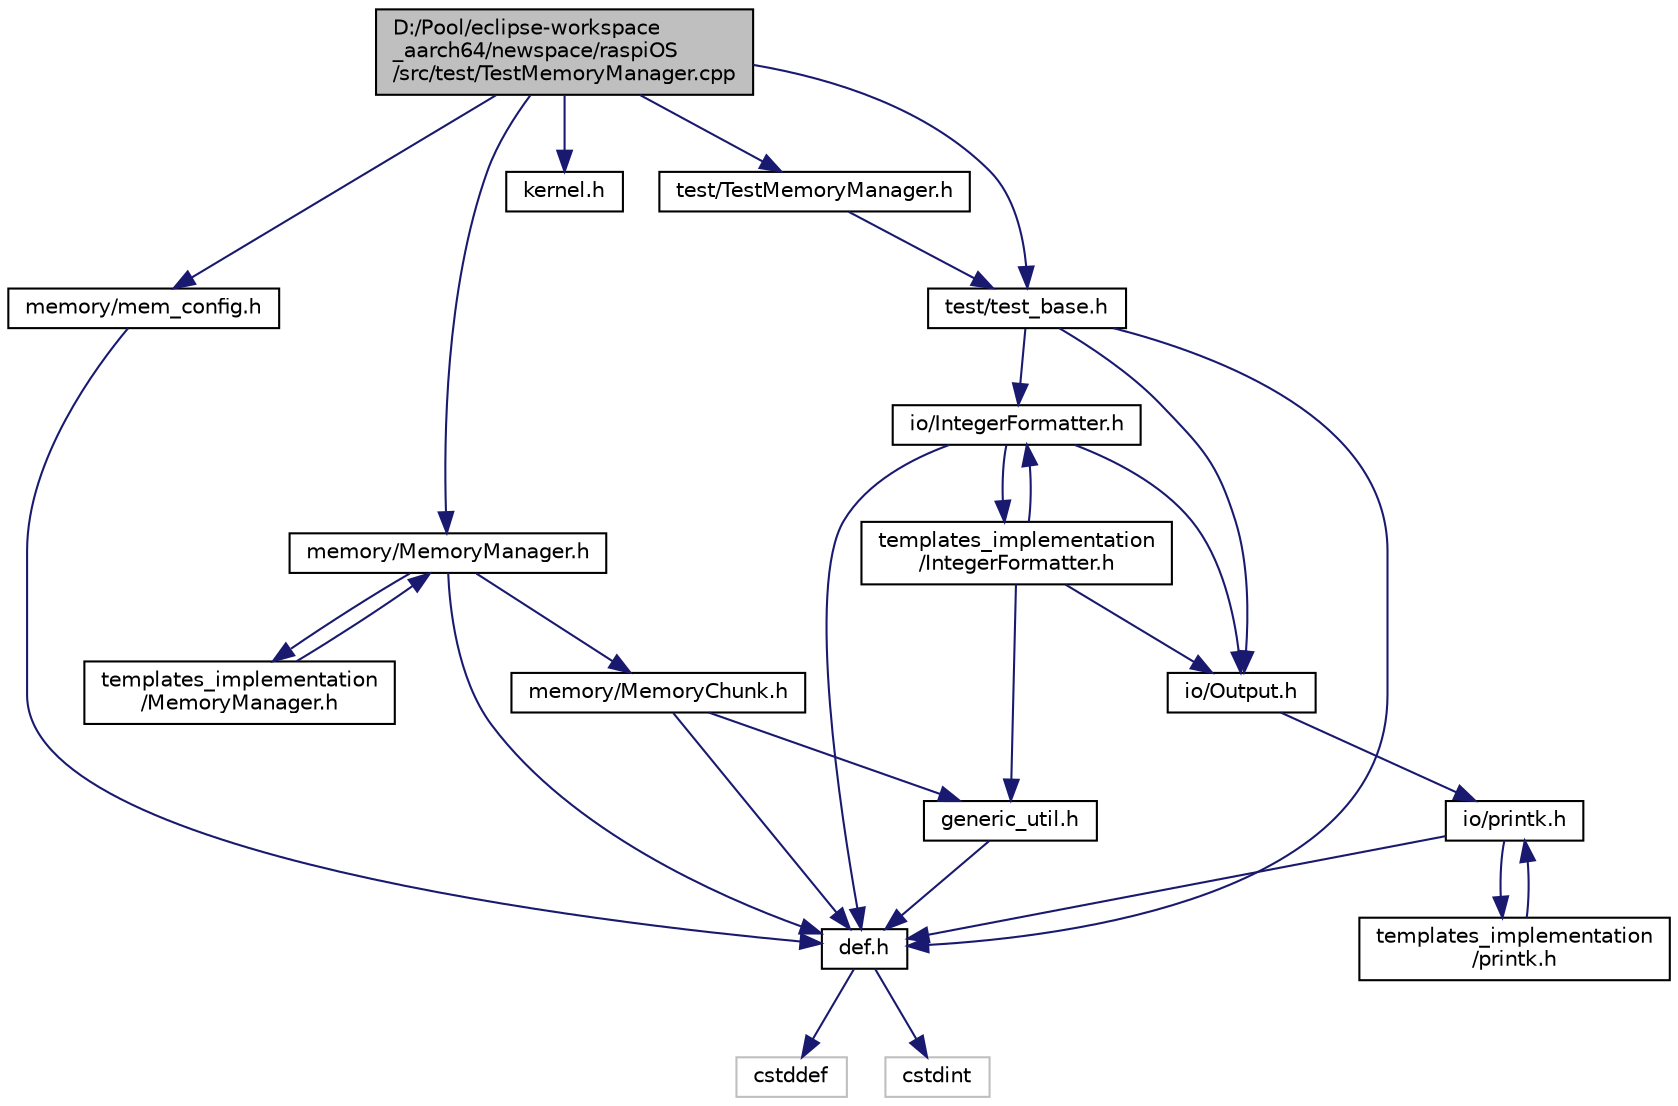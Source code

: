 digraph "D:/Pool/eclipse-workspace_aarch64/newspace/raspiOS/src/test/TestMemoryManager.cpp"
{
  edge [fontname="Helvetica",fontsize="10",labelfontname="Helvetica",labelfontsize="10"];
  node [fontname="Helvetica",fontsize="10",shape=record];
  Node4060 [label="D:/Pool/eclipse-workspace\l_aarch64/newspace/raspiOS\l/src/test/TestMemoryManager.cpp",height=0.2,width=0.4,color="black", fillcolor="grey75", style="filled", fontcolor="black"];
  Node4060 -> Node4061 [color="midnightblue",fontsize="10",style="solid",fontname="Helvetica"];
  Node4061 [label="memory/MemoryManager.h",height=0.2,width=0.4,color="black", fillcolor="white", style="filled",URL="$d6/d76/memory_2_memory_manager_8h.html"];
  Node4061 -> Node4062 [color="midnightblue",fontsize="10",style="solid",fontname="Helvetica"];
  Node4062 [label="def.h",height=0.2,width=0.4,color="black", fillcolor="white", style="filled",URL="$d4/da4/def_8h.html"];
  Node4062 -> Node4063 [color="midnightblue",fontsize="10",style="solid",fontname="Helvetica"];
  Node4063 [label="cstddef",height=0.2,width=0.4,color="grey75", fillcolor="white", style="filled"];
  Node4062 -> Node4064 [color="midnightblue",fontsize="10",style="solid",fontname="Helvetica"];
  Node4064 [label="cstdint",height=0.2,width=0.4,color="grey75", fillcolor="white", style="filled"];
  Node4061 -> Node4065 [color="midnightblue",fontsize="10",style="solid",fontname="Helvetica"];
  Node4065 [label="memory/MemoryChunk.h",height=0.2,width=0.4,color="black", fillcolor="white", style="filled",URL="$d9/df6/_memory_chunk_8h.html"];
  Node4065 -> Node4062 [color="midnightblue",fontsize="10",style="solid",fontname="Helvetica"];
  Node4065 -> Node4066 [color="midnightblue",fontsize="10",style="solid",fontname="Helvetica"];
  Node4066 [label="generic_util.h",height=0.2,width=0.4,color="black", fillcolor="white", style="filled",URL="$d6/d93/generic__util_8h.html"];
  Node4066 -> Node4062 [color="midnightblue",fontsize="10",style="solid",fontname="Helvetica"];
  Node4061 -> Node4067 [color="midnightblue",fontsize="10",style="solid",fontname="Helvetica"];
  Node4067 [label="templates_implementation\l/MemoryManager.h",height=0.2,width=0.4,color="black", fillcolor="white", style="filled",URL="$dd/d2b/templates__implementation_2_memory_manager_8h.html"];
  Node4067 -> Node4061 [color="midnightblue",fontsize="10",style="solid",fontname="Helvetica"];
  Node4060 -> Node4068 [color="midnightblue",fontsize="10",style="solid",fontname="Helvetica"];
  Node4068 [label="memory/mem_config.h",height=0.2,width=0.4,color="black", fillcolor="white", style="filled",URL="$d8/d18/mem__config_8h.html"];
  Node4068 -> Node4062 [color="midnightblue",fontsize="10",style="solid",fontname="Helvetica"];
  Node4060 -> Node4069 [color="midnightblue",fontsize="10",style="solid",fontname="Helvetica"];
  Node4069 [label="kernel.h",height=0.2,width=0.4,color="black", fillcolor="white", style="filled",URL="$d0/daa/kernel_8h.html"];
  Node4060 -> Node4070 [color="midnightblue",fontsize="10",style="solid",fontname="Helvetica"];
  Node4070 [label="test/test_base.h",height=0.2,width=0.4,color="black", fillcolor="white", style="filled",URL="$dc/d74/test__base_8h.html"];
  Node4070 -> Node4062 [color="midnightblue",fontsize="10",style="solid",fontname="Helvetica"];
  Node4070 -> Node4071 [color="midnightblue",fontsize="10",style="solid",fontname="Helvetica"];
  Node4071 [label="io/Output.h",height=0.2,width=0.4,color="black", fillcolor="white", style="filled",URL="$d6/d77/_output_8h.html"];
  Node4071 -> Node4072 [color="midnightblue",fontsize="10",style="solid",fontname="Helvetica"];
  Node4072 [label="io/printk.h",height=0.2,width=0.4,color="black", fillcolor="white", style="filled",URL="$dd/d17/io_2printk_8h.html"];
  Node4072 -> Node4062 [color="midnightblue",fontsize="10",style="solid",fontname="Helvetica"];
  Node4072 -> Node4073 [color="midnightblue",fontsize="10",style="solid",fontname="Helvetica"];
  Node4073 [label="templates_implementation\l/printk.h",height=0.2,width=0.4,color="black", fillcolor="white", style="filled",URL="$d7/d95/templates__implementation_2printk_8h.html"];
  Node4073 -> Node4072 [color="midnightblue",fontsize="10",style="solid",fontname="Helvetica"];
  Node4070 -> Node4074 [color="midnightblue",fontsize="10",style="solid",fontname="Helvetica"];
  Node4074 [label="io/IntegerFormatter.h",height=0.2,width=0.4,color="black", fillcolor="white", style="filled",URL="$d5/d7b/io_2_integer_formatter_8h.html"];
  Node4074 -> Node4062 [color="midnightblue",fontsize="10",style="solid",fontname="Helvetica"];
  Node4074 -> Node4071 [color="midnightblue",fontsize="10",style="solid",fontname="Helvetica"];
  Node4074 -> Node4075 [color="midnightblue",fontsize="10",style="solid",fontname="Helvetica"];
  Node4075 [label="templates_implementation\l/IntegerFormatter.h",height=0.2,width=0.4,color="black", fillcolor="white", style="filled",URL="$dc/d84/templates__implementation_2_integer_formatter_8h.html"];
  Node4075 -> Node4074 [color="midnightblue",fontsize="10",style="solid",fontname="Helvetica"];
  Node4075 -> Node4066 [color="midnightblue",fontsize="10",style="solid",fontname="Helvetica"];
  Node4075 -> Node4071 [color="midnightblue",fontsize="10",style="solid",fontname="Helvetica"];
  Node4060 -> Node4076 [color="midnightblue",fontsize="10",style="solid",fontname="Helvetica"];
  Node4076 [label="test/TestMemoryManager.h",height=0.2,width=0.4,color="black", fillcolor="white", style="filled",URL="$d9/d3b/_test_memory_manager_8h.html"];
  Node4076 -> Node4070 [color="midnightblue",fontsize="10",style="solid",fontname="Helvetica"];
}
